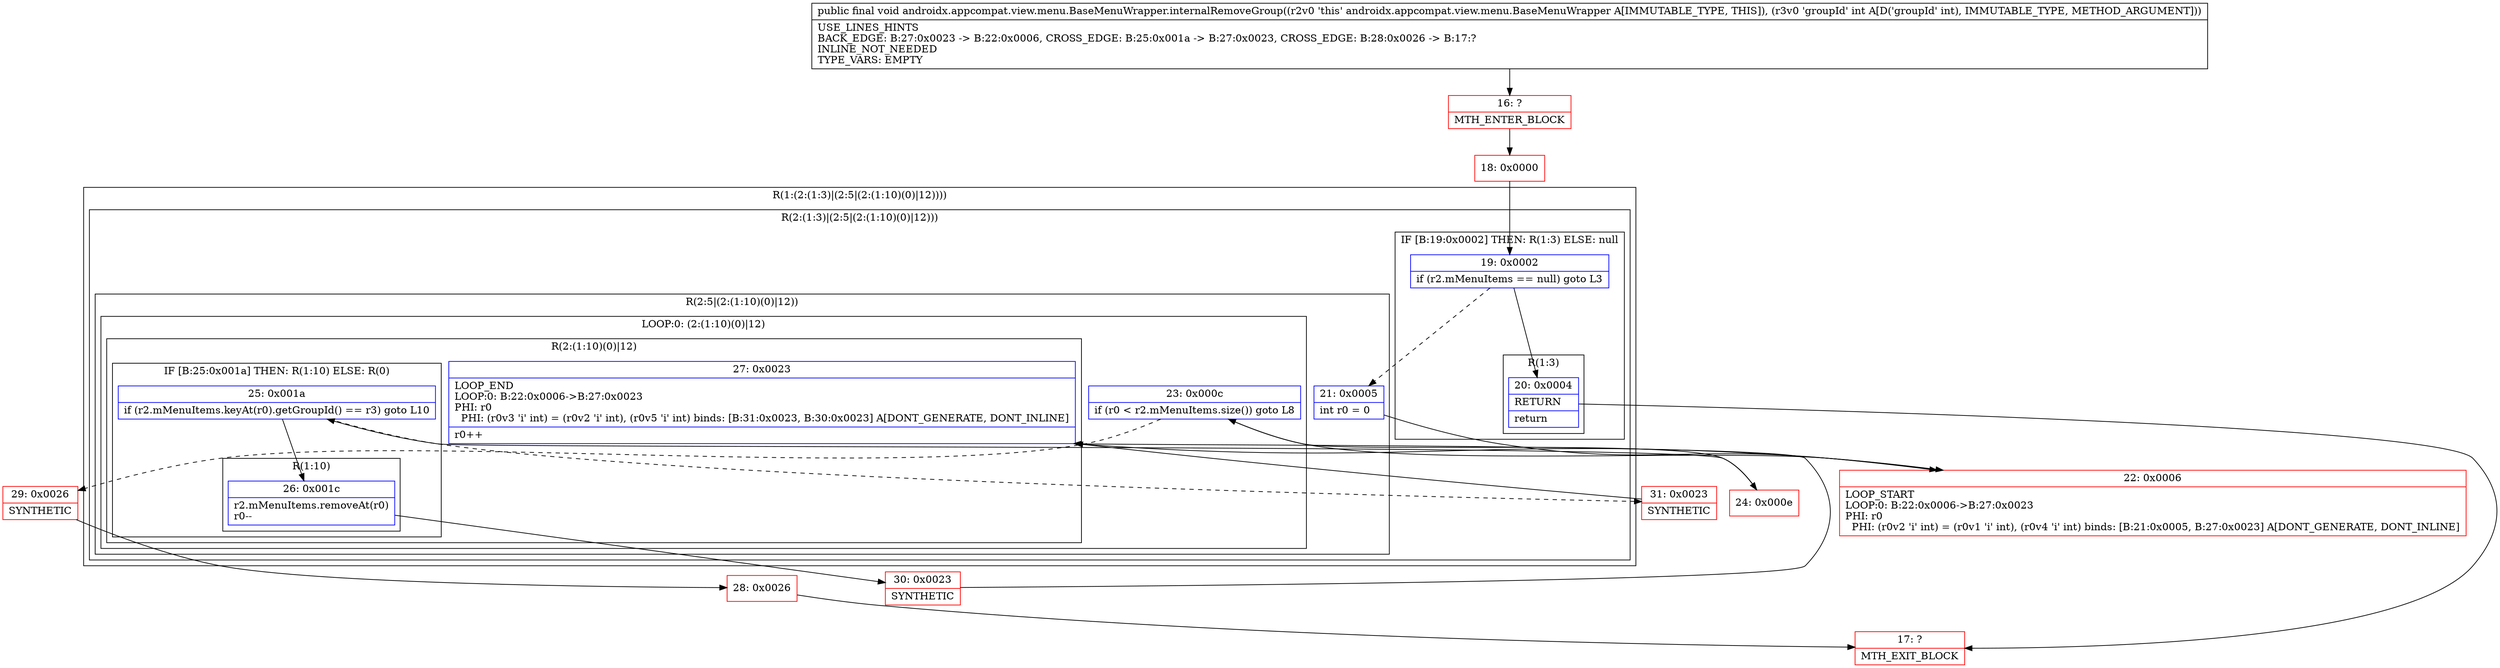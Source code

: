 digraph "CFG forandroidx.appcompat.view.menu.BaseMenuWrapper.internalRemoveGroup(I)V" {
subgraph cluster_Region_2075820872 {
label = "R(1:(2:(1:3)|(2:5|(2:(1:10)(0)|12))))";
node [shape=record,color=blue];
subgraph cluster_Region_400714400 {
label = "R(2:(1:3)|(2:5|(2:(1:10)(0)|12)))";
node [shape=record,color=blue];
subgraph cluster_IfRegion_850236831 {
label = "IF [B:19:0x0002] THEN: R(1:3) ELSE: null";
node [shape=record,color=blue];
Node_19 [shape=record,label="{19\:\ 0x0002|if (r2.mMenuItems == null) goto L3\l}"];
subgraph cluster_Region_2075124612 {
label = "R(1:3)";
node [shape=record,color=blue];
Node_20 [shape=record,label="{20\:\ 0x0004|RETURN\l|return\l}"];
}
}
subgraph cluster_Region_1817995754 {
label = "R(2:5|(2:(1:10)(0)|12))";
node [shape=record,color=blue];
Node_21 [shape=record,label="{21\:\ 0x0005|int r0 = 0\l}"];
subgraph cluster_LoopRegion_2048596461 {
label = "LOOP:0: (2:(1:10)(0)|12)";
node [shape=record,color=blue];
Node_23 [shape=record,label="{23\:\ 0x000c|if (r0 \< r2.mMenuItems.size()) goto L8\l}"];
subgraph cluster_Region_679678520 {
label = "R(2:(1:10)(0)|12)";
node [shape=record,color=blue];
subgraph cluster_IfRegion_1963404413 {
label = "IF [B:25:0x001a] THEN: R(1:10) ELSE: R(0)";
node [shape=record,color=blue];
Node_25 [shape=record,label="{25\:\ 0x001a|if (r2.mMenuItems.keyAt(r0).getGroupId() == r3) goto L10\l}"];
subgraph cluster_Region_1312050871 {
label = "R(1:10)";
node [shape=record,color=blue];
Node_26 [shape=record,label="{26\:\ 0x001c|r2.mMenuItems.removeAt(r0)\lr0\-\-\l}"];
}
subgraph cluster_Region_1419812730 {
label = "R(0)";
node [shape=record,color=blue];
}
}
Node_27 [shape=record,label="{27\:\ 0x0023|LOOP_END\lLOOP:0: B:22:0x0006\-\>B:27:0x0023\lPHI: r0 \l  PHI: (r0v3 'i' int) = (r0v2 'i' int), (r0v5 'i' int) binds: [B:31:0x0023, B:30:0x0023] A[DONT_GENERATE, DONT_INLINE]\l|r0++\l}"];
}
}
}
}
}
Node_16 [shape=record,color=red,label="{16\:\ ?|MTH_ENTER_BLOCK\l}"];
Node_18 [shape=record,color=red,label="{18\:\ 0x0000}"];
Node_17 [shape=record,color=red,label="{17\:\ ?|MTH_EXIT_BLOCK\l}"];
Node_22 [shape=record,color=red,label="{22\:\ 0x0006|LOOP_START\lLOOP:0: B:22:0x0006\-\>B:27:0x0023\lPHI: r0 \l  PHI: (r0v2 'i' int) = (r0v1 'i' int), (r0v4 'i' int) binds: [B:21:0x0005, B:27:0x0023] A[DONT_GENERATE, DONT_INLINE]\l}"];
Node_24 [shape=record,color=red,label="{24\:\ 0x000e}"];
Node_30 [shape=record,color=red,label="{30\:\ 0x0023|SYNTHETIC\l}"];
Node_31 [shape=record,color=red,label="{31\:\ 0x0023|SYNTHETIC\l}"];
Node_29 [shape=record,color=red,label="{29\:\ 0x0026|SYNTHETIC\l}"];
Node_28 [shape=record,color=red,label="{28\:\ 0x0026}"];
MethodNode[shape=record,label="{public final void androidx.appcompat.view.menu.BaseMenuWrapper.internalRemoveGroup((r2v0 'this' androidx.appcompat.view.menu.BaseMenuWrapper A[IMMUTABLE_TYPE, THIS]), (r3v0 'groupId' int A[D('groupId' int), IMMUTABLE_TYPE, METHOD_ARGUMENT]))  | USE_LINES_HINTS\lBACK_EDGE: B:27:0x0023 \-\> B:22:0x0006, CROSS_EDGE: B:25:0x001a \-\> B:27:0x0023, CROSS_EDGE: B:28:0x0026 \-\> B:17:?\lINLINE_NOT_NEEDED\lTYPE_VARS: EMPTY\l}"];
MethodNode -> Node_16;Node_19 -> Node_20;
Node_19 -> Node_21[style=dashed];
Node_20 -> Node_17;
Node_21 -> Node_22;
Node_23 -> Node_24;
Node_23 -> Node_29[style=dashed];
Node_25 -> Node_26;
Node_25 -> Node_31[style=dashed];
Node_26 -> Node_30;
Node_27 -> Node_22;
Node_16 -> Node_18;
Node_18 -> Node_19;
Node_22 -> Node_23;
Node_24 -> Node_25;
Node_30 -> Node_27;
Node_31 -> Node_27;
Node_29 -> Node_28;
Node_28 -> Node_17;
}

